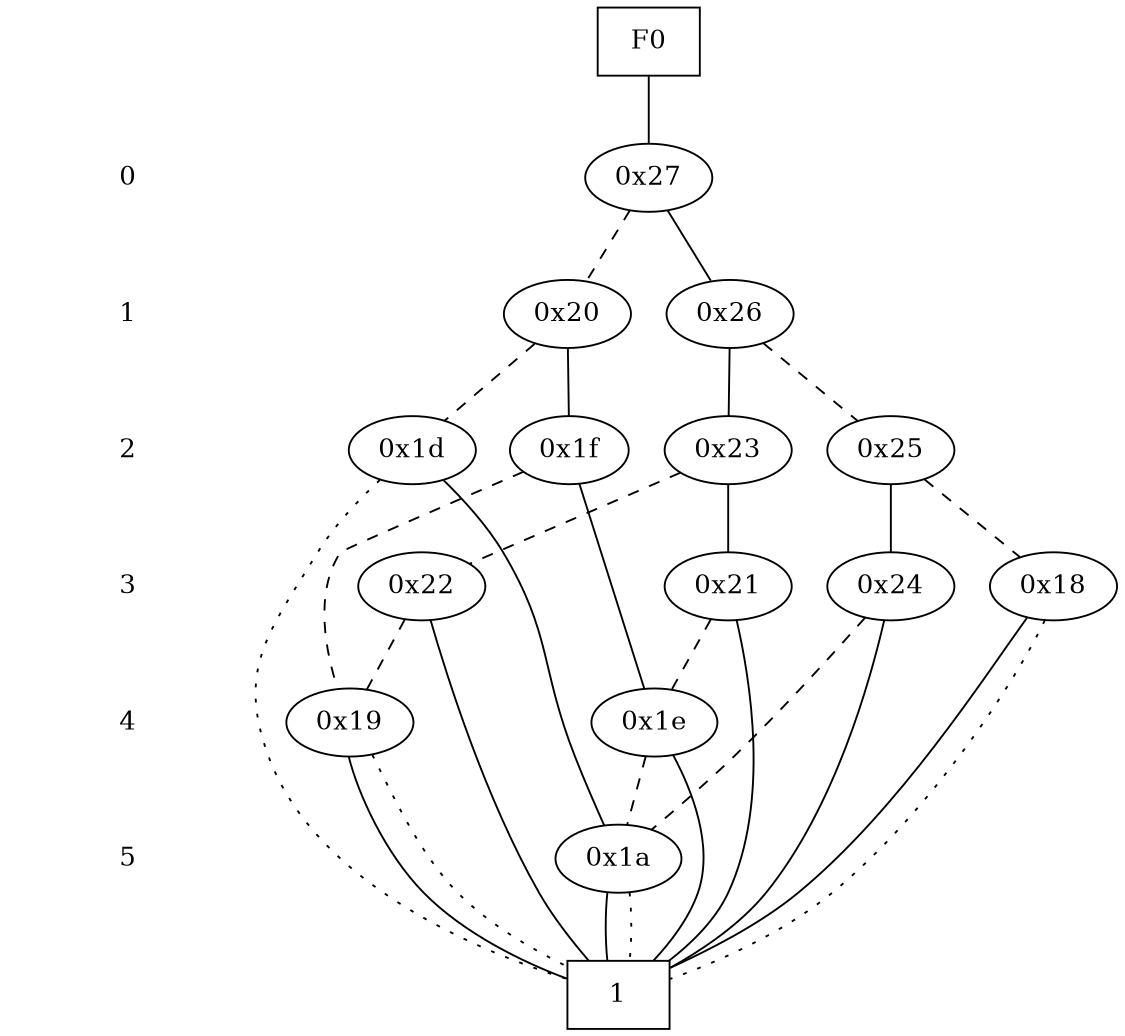 digraph "DD" {
size = "7.5,10"
center = true;
edge [dir = none];
{ node [shape = plaintext];
  edge [style = invis];
  "CONST NODES" [style = invis];
" 0 " -> " 1 " -> " 2 " -> " 3 " -> " 4 " -> " 5 " -> "CONST NODES"; 
}
{ rank = same; node [shape = box]; edge [style = invis];
"F0"; }
{ rank = same; " 0 ";
"0x27";
}
{ rank = same; " 1 ";
"0x20";
"0x26";
}
{ rank = same; " 2 ";
"0x1d";
"0x23";
"0x25";
"0x1f";
}
{ rank = same; " 3 ";
"0x22";
"0x24";
"0x21";
"0x18";
}
{ rank = same; " 4 ";
"0x1e";
"0x19";
}
{ rank = same; " 5 ";
"0x1a";
}
{ rank = same; "CONST NODES";
{ node [shape = box]; "0x11";
}
}
"F0" -> "0x27" [style = solid];
"0x27" -> "0x26";
"0x27" -> "0x20" [style = dashed];
"0x20" -> "0x1f";
"0x20" -> "0x1d" [style = dashed];
"0x26" -> "0x23";
"0x26" -> "0x25" [style = dashed];
"0x1d" -> "0x1a";
"0x1d" -> "0x11" [style = dotted];
"0x23" -> "0x21";
"0x23" -> "0x22" [style = dashed];
"0x25" -> "0x24";
"0x25" -> "0x18" [style = dashed];
"0x1f" -> "0x1e";
"0x1f" -> "0x19" [style = dashed];
"0x22" -> "0x11";
"0x22" -> "0x19" [style = dashed];
"0x24" -> "0x11";
"0x24" -> "0x1a" [style = dashed];
"0x21" -> "0x11";
"0x21" -> "0x1e" [style = dashed];
"0x18" -> "0x11";
"0x18" -> "0x11" [style = dotted];
"0x1e" -> "0x11";
"0x1e" -> "0x1a" [style = dashed];
"0x19" -> "0x11";
"0x19" -> "0x11" [style = dotted];
"0x1a" -> "0x11";
"0x1a" -> "0x11" [style = dotted];
"0x11" [label = "1"];
}
